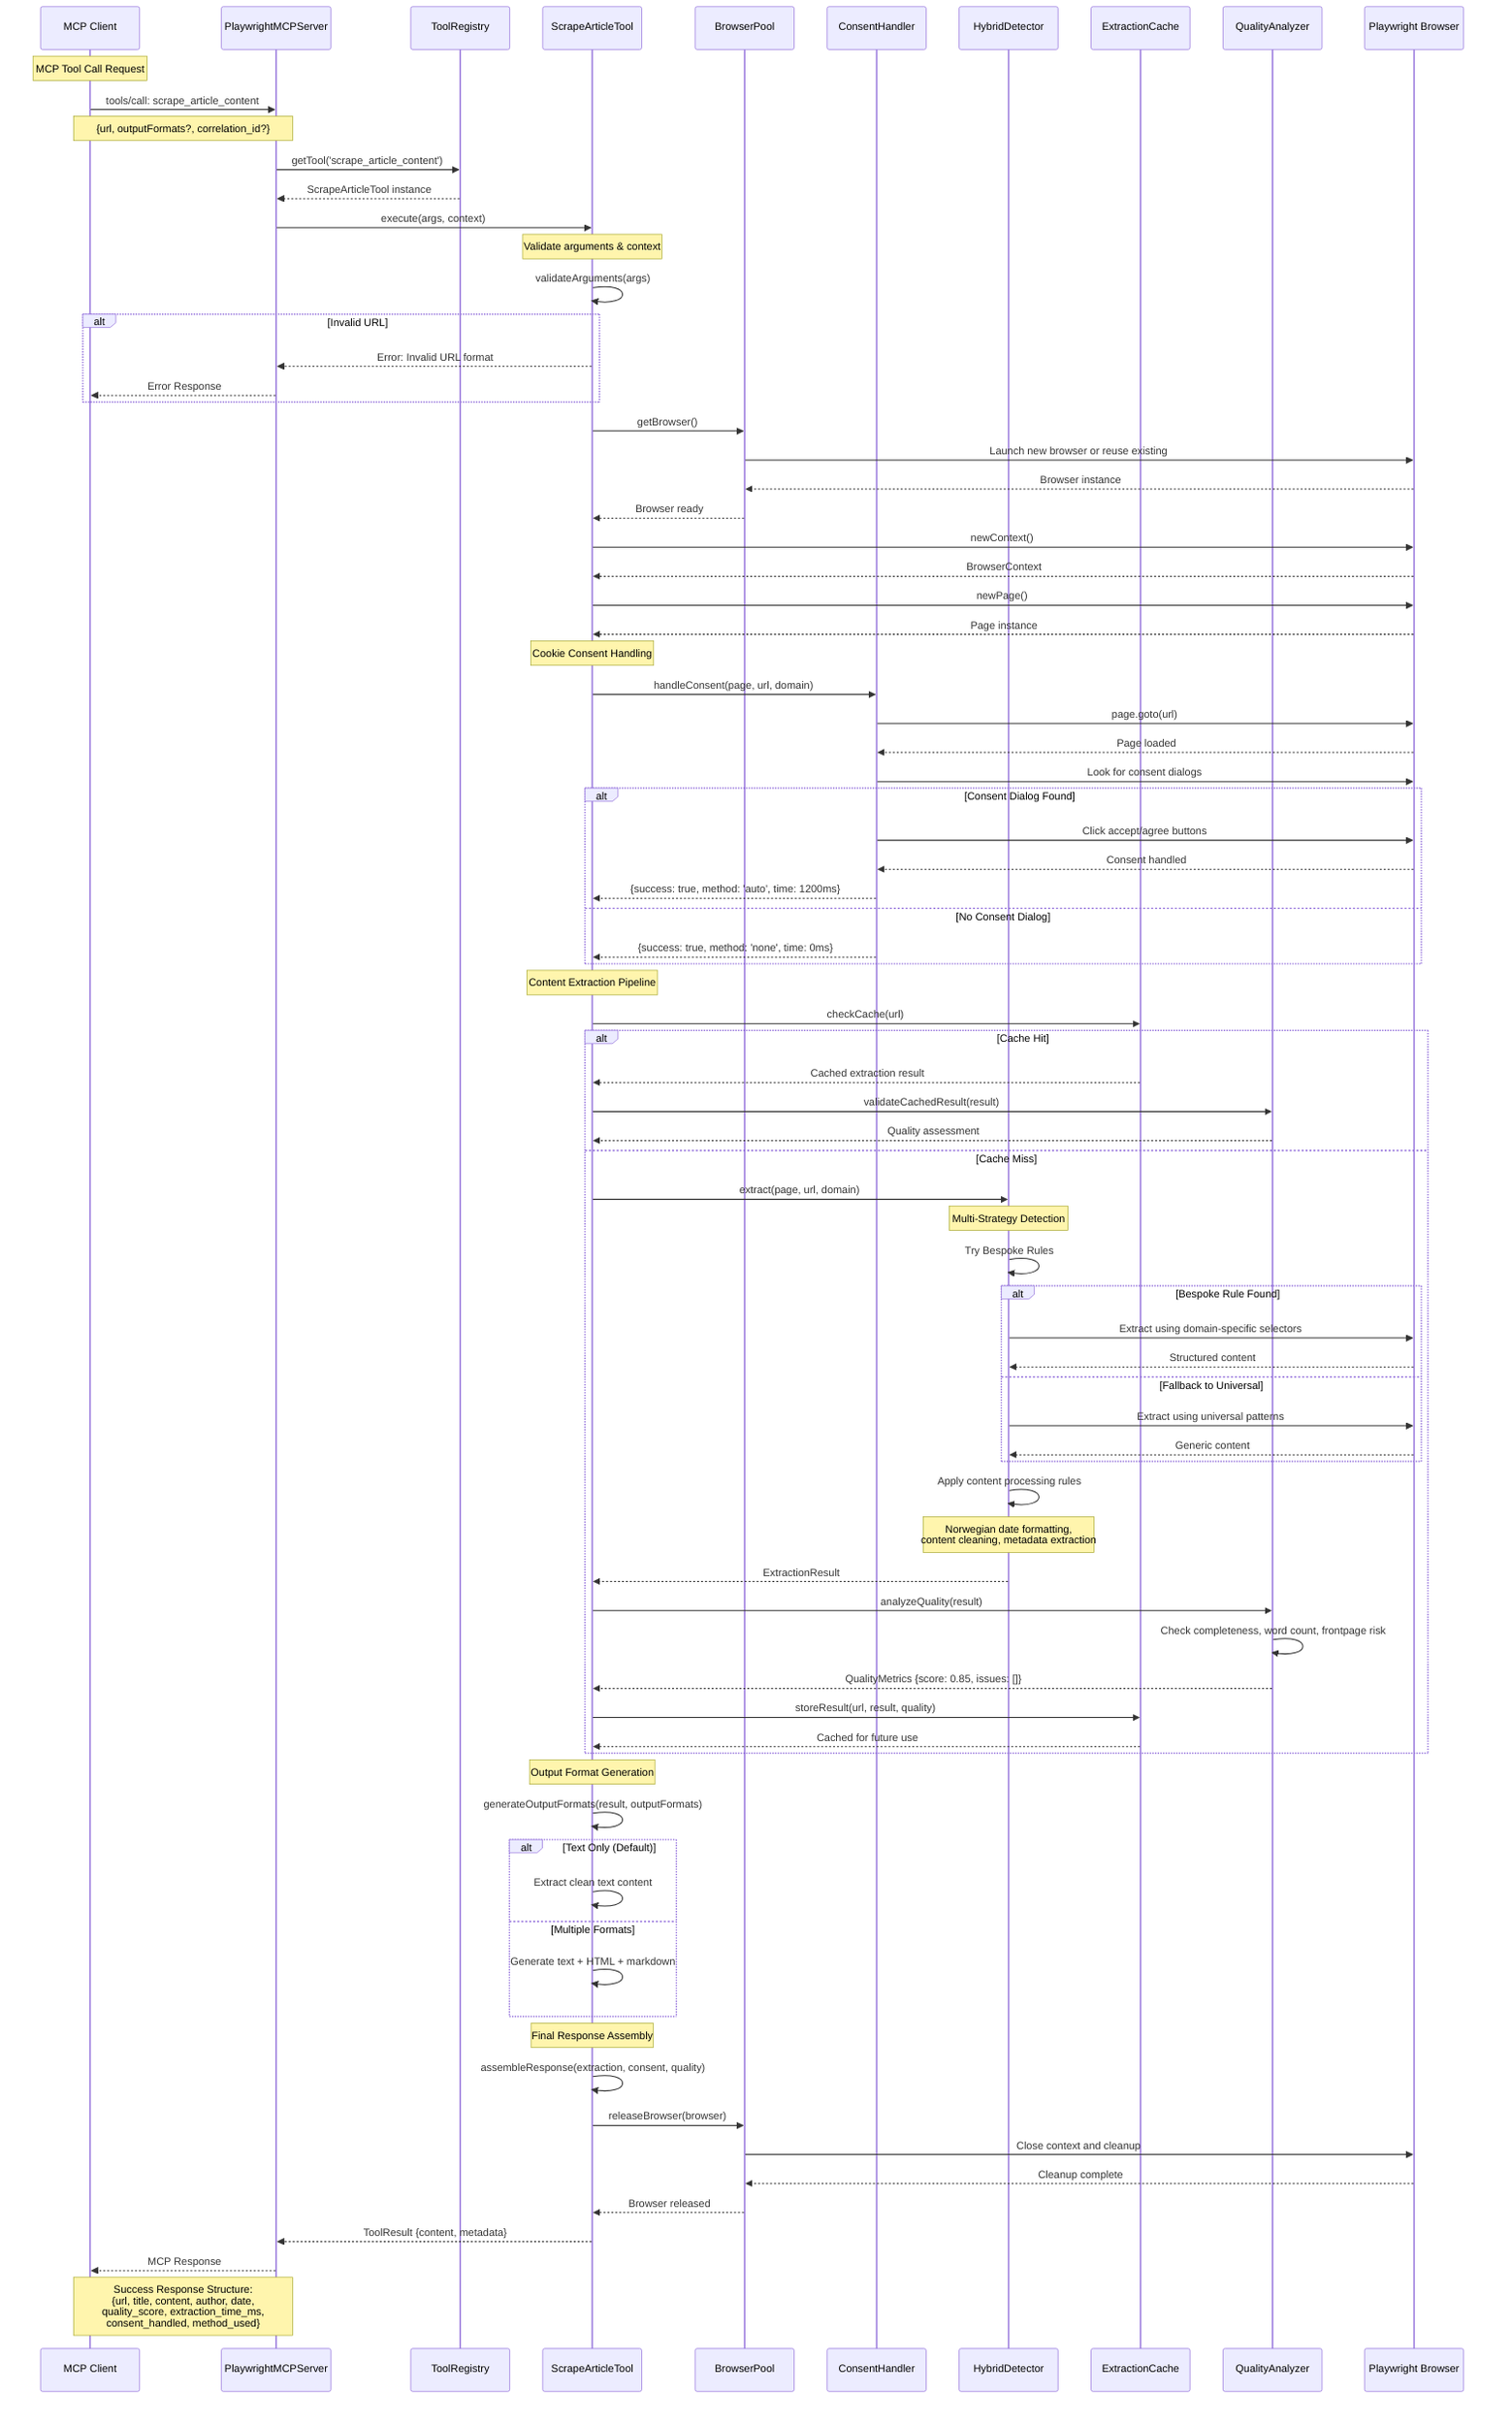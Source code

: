 sequenceDiagram
    participant Client as MCP Client
    participant Server as PlaywrightMCPServer
    participant Registry as ToolRegistry
    participant Tool as ScrapeArticleTool
    participant Pool as BrowserPool
    participant Consent as ConsentHandler
    participant Detector as HybridDetector
    participant Cache as ExtractionCache
    participant Quality as QualityAnalyzer
    participant Browser as Playwright Browser
    Note over Client: MCP Tool Call Request
    Client ->> Server: tools/call: scrape_article_content
    Note over Client, Server: {url, outputFormats?, correlation_id?}
    Server ->> Registry: getTool('scrape_article_content')
    Registry -->> Server: ScrapeArticleTool instance
    Server ->> Tool: execute(args, context)
    Note over Tool: Validate arguments & context
    Tool ->> Tool: validateArguments(args)
    alt Invalid URL
        Tool -->> Server: Error: Invalid URL format
        Server -->> Client: Error Response
    end

    Tool ->> Pool: getBrowser()
    Pool ->> Browser: Launch new browser or reuse existing
    Browser -->> Pool: Browser instance
    Pool -->> Tool: Browser ready
    Tool ->> Browser: newContext()
    Browser -->> Tool: BrowserContext
    Tool ->> Browser: newPage()
    Browser -->> Tool: Page instance
    Note over Tool: Cookie Consent Handling
    Tool ->> Consent: handleConsent(page, url, domain)
    Consent ->> Browser: page.goto(url)
    Browser -->> Consent: Page loaded
    Consent ->> Browser: Look for consent dialogs
    alt Consent Dialog Found
        Consent ->> Browser: Click accept/agree buttons
        Browser -->> Consent: Consent handled
        Consent -->> Tool: {success: true, method: 'auto', time: 1200ms}
    else No Consent Dialog
        Consent -->> Tool: {success: true, method: 'none', time: 0ms}
    end

    Note over Tool: Content Extraction Pipeline
    Tool ->> Cache: checkCache(url)
    alt Cache Hit
        Cache -->> Tool: Cached extraction result
        Tool ->> Quality: validateCachedResult(result)
        Quality -->> Tool: Quality assessment
    else Cache Miss
        Tool ->> Detector: extract(page, url, domain)
        Note over Detector: Multi-Strategy Detection
        Detector ->> Detector: Try Bespoke Rules
        alt Bespoke Rule Found
            Detector ->> Browser: Extract using domain-specific selectors
            Browser -->> Detector: Structured content
        else Fallback to Universal
            Detector ->> Browser: Extract using universal patterns
            Browser -->> Detector: Generic content
        end

        Detector ->> Detector: Apply content processing rules
        Note over Detector: Norwegian date formatting,<br/>content cleaning, metadata extraction
        Detector -->> Tool: ExtractionResult
        Tool ->> Quality: analyzeQuality(result)
        Quality ->> Quality: Check completeness, word count, frontpage risk
        Quality -->> Tool: QualityMetrics {score: 0.85, issues: []}
        Tool ->> Cache: storeResult(url, result, quality)
        Cache -->> Tool: Cached for future use
    end

    Note over Tool: Output Format Generation
    Tool ->> Tool: generateOutputFormats(result, outputFormats)
    alt Text Only (Default)
        Tool ->> Tool: Extract clean text content
    else Multiple Formats
        Tool ->> Tool: Generate text + HTML + markdown
    end

    Note over Tool: Final Response Assembly
    Tool ->> Tool: assembleResponse(extraction, consent, quality)
    Tool ->> Pool: releaseBrowser(browser)
    Pool ->> Browser: Close context and cleanup
    Browser -->> Pool: Cleanup complete
    Pool -->> Tool: Browser released
    Tool -->> Server: ToolResult {content, metadata}
    Server -->> Client: MCP Response
    Note over Client, Server: Success Response Structure:<br/>{url, title, content, author, date,<br/>quality_score, extraction_time_ms,<br/>consent_handled, method_used}